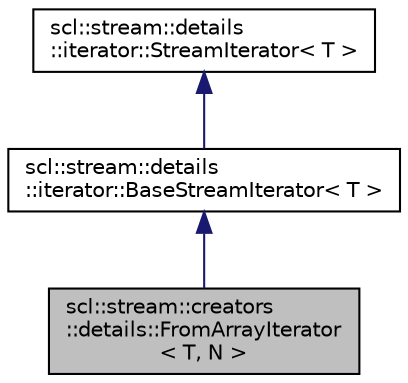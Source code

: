 digraph "scl::stream::creators::details::FromArrayIterator&lt; T, N &gt;"
{
  edge [fontname="Helvetica",fontsize="10",labelfontname="Helvetica",labelfontsize="10"];
  node [fontname="Helvetica",fontsize="10",shape=record];
  Node3 [label="scl::stream::creators\l::details::FromArrayIterator\l\< T, N \>",height=0.2,width=0.4,color="black", fillcolor="grey75", style="filled", fontcolor="black"];
  Node4 -> Node3 [dir="back",color="midnightblue",fontsize="10",style="solid",fontname="Helvetica"];
  Node4 [label="scl::stream::details\l::iterator::BaseStreamIterator\< T \>",height=0.2,width=0.4,color="black", fillcolor="white", style="filled",URL="$classscl_1_1stream_1_1details_1_1iterator_1_1_base_stream_iterator.html",tooltip="A class for iterators that start a stream chain. "];
  Node5 -> Node4 [dir="back",color="midnightblue",fontsize="10",style="solid",fontname="Helvetica"];
  Node5 [label="scl::stream::details\l::iterator::StreamIterator\< T \>",height=0.2,width=0.4,color="black", fillcolor="white", style="filled",URL="$classscl_1_1stream_1_1details_1_1iterator_1_1_stream_iterator.html",tooltip="Abstract base class for stream iterators defining the required behavior. "];
}
